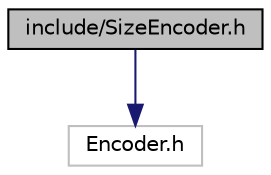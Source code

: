 digraph "include/SizeEncoder.h"
{
 // LATEX_PDF_SIZE
  edge [fontname="Helvetica",fontsize="10",labelfontname="Helvetica",labelfontsize="10"];
  node [fontname="Helvetica",fontsize="10",shape=record];
  Node1 [label="include/SizeEncoder.h",height=0.2,width=0.4,color="black", fillcolor="grey75", style="filled", fontcolor="black",tooltip="Contains the size encoder class."];
  Node1 -> Node2 [color="midnightblue",fontsize="10",style="solid",fontname="Helvetica"];
  Node2 [label="Encoder.h",height=0.2,width=0.4,color="grey75", fillcolor="white", style="filled",tooltip=" "];
}
